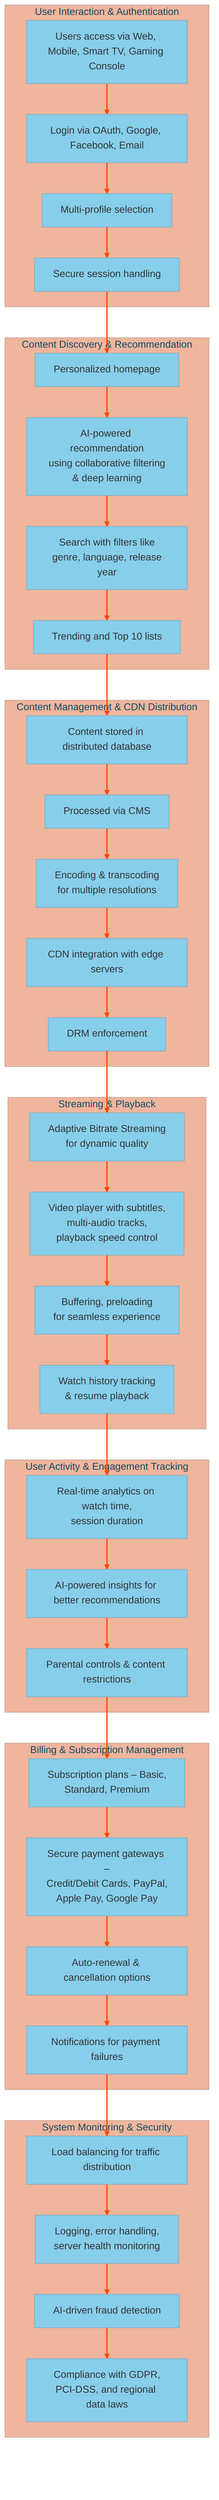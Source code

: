 %%{init: {'theme': 'base', 'themeVariables': {'background': '#F5F5DC', 'primaryColor': '#87CEEB', 'edgeLabelBackground': '#FF4500'}}}%%
flowchart TD
    subgraph User_Interaction [User Interaction & Authentication]
        direction TB
        UI1[Users access via Web, Mobile, Smart TV, Gaming Console]:::lightBlue
        UI2[Login via OAuth, Google, Facebook, Email]:::lightBlue
        UI3[Multi-profile selection]:::lightBlue
        UI4[Secure session handling]:::lightBlue
    end

    subgraph Content_Discovery [Content Discovery & Recommendation]
        direction TB
        CD1[Personalized homepage]:::lightGreen
        CD2[AI-powered recommendation\nusing collaborative filtering\n& deep learning]:::lightGreen
        CD3[Search with filters like\n genre, language, release year]:::lightGreen
        CD4[Trending and Top 10 lists]:::lightGreen
    end

    subgraph Content_Management [Content Management & CDN Distribution]
        direction TB
        CM1[Content stored in distributed database]:::lightYellow
        CM2[Processed via CMS]:::lightYellow
        CM3[Encoding & transcoding\nfor multiple resolutions]:::lightYellow
        CM4[CDN integration with edge servers]:::lightYellow
        CM5[DRM enforcement]:::lightYellow
    end

    subgraph Streaming_Playback [Streaming & Playback]
        direction TB
        SP1[Adaptive Bitrate Streaming\nfor dynamic quality]:::lightOrange
        SP2[Video player with subtitles,\nmulti-audio tracks,\nplayback speed control]:::lightOrange
        SP3[Buffering, preloading\nfor seamless experience]:::lightOrange
        SP4[Watch history tracking\n& resume playback]:::lightOrange
    end

    subgraph User_Activity [User Activity & Engagement Tracking]
        direction TB
        UA1[Real-time analytics on watch time,\nsession duration]:::lightGrey
        UA2[AI-powered insights for better recommendations]:::lightGrey
        UA3[Parental controls & content restrictions]:::lightGrey
    end

    subgraph Billing_Security [Billing & Subscription Management]
        direction TB
        BS1[Subscription plans – Basic,\nStandard, Premium]:::lightRed
        BS2[Secure payment gateways –\nCredit/Debit Cards, PayPal,\nApple Pay, Google Pay]:::lightRed
        BS3[Auto-renewal & cancellation options]:::lightRed
        BS4[Notifications for payment failures]:::lightRed
    end

    subgraph System_Monitoring [System Monitoring & Security]
        direction TB
        SM1[Load balancing for traffic distribution]:::lightRed
        SM2[Logging, error handling,\nserver health monitoring]:::lightRed
        SM3[AI-driven fraud detection]:::lightRed
        SM4[Compliance with GDPR,\nPCI-DSS, and regional data laws]:::lightRed
    end

    %% Connections
    UI1 --> UI2
    UI2 --> UI3
    UI3 --> UI4
    
    UI4 --> CD1
    CD1 --> CD2
    CD2 --> CD3
    CD3 --> CD4
    
    CD4 --> CM1
    CM1 --> CM2
    CM2 --> CM3
    CM3 --> CM4
    CM4 --> CM5
    
    CM5 --> SP1
    SP1 --> SP2
    SP2 --> SP3
    SP3 --> SP4
    
    SP4 --> UA1
    UA1 --> UA2
    UA2 --> UA3
    
    UA3 --> BS1
    BS1 --> BS2
    BS2 --> BS3
    BS3 --> BS4
    
    BS4 --> SM1
    SM1 --> SM2
    SM2 --> SM3
    SM3 --> SM4

%% Apply arrow color using linkStyle (edge styling)
    linkStyle 0 stroke:#FF4500,stroke-width:2px;
    linkStyle 1 stroke:#FF4500,stroke-width:2px;
    linkStyle 2 stroke:#FF4500,stroke-width:2px;
    linkStyle 3 stroke:#FF4500,stroke-width:2px;
    linkStyle 4 stroke:#FF4500,stroke-width:2px;
    linkStyle 5 stroke:#FF4500,stroke-width:2px;
    linkStyle 6 stroke:#FF4500,stroke-width:2px;
    linkStyle 7 stroke:#FF4500,stroke-width:2px;
    linkStyle 8 stroke:#FF4500,stroke-width:2px;
    linkStyle 9 stroke:#FF4500,stroke-width:2px;
    linkStyle 10 stroke:#FF4500,stroke-width:2px;
    linkStyle 11 stroke:#FF4500,stroke-width:2px;
    linkStyle 12 stroke:#FF4500,stroke-width:2px;
    linkStyle 13 stroke:#FF4500,stroke-width:2px;
    linkStyle 14 stroke:#FF4500,stroke-width:2px;
    linkStyle 15 stroke:#FF4500,stroke-width:2px;
    linkStyle 16 stroke:#FF4500,stroke-width:2px;
    linkStyle 17 stroke:#FF4500,stroke-width:2px;
    linkStyle 18 stroke:#FF4500,stroke-width:2px;
    linkStyle 19 stroke:#FF4500,stroke-width:2px;
    linkStyle 20 stroke:#FF4500,stroke-width:2px;
    linkStyle 21 stroke:#FF4500,stroke-width:2px;
    linkStyle 22 stroke:#FF4500,stroke-width:2px;
    linkStyle 23 stroke:#FF4500,stroke-width:2px;
    linkStyle 24 stroke:#FF4500,stroke-width:2px;
    linkStyle 25 stroke:#FF4500,stroke-width:2px;
    linkStyle 26 stroke:#FF4500,stroke-width:2px;